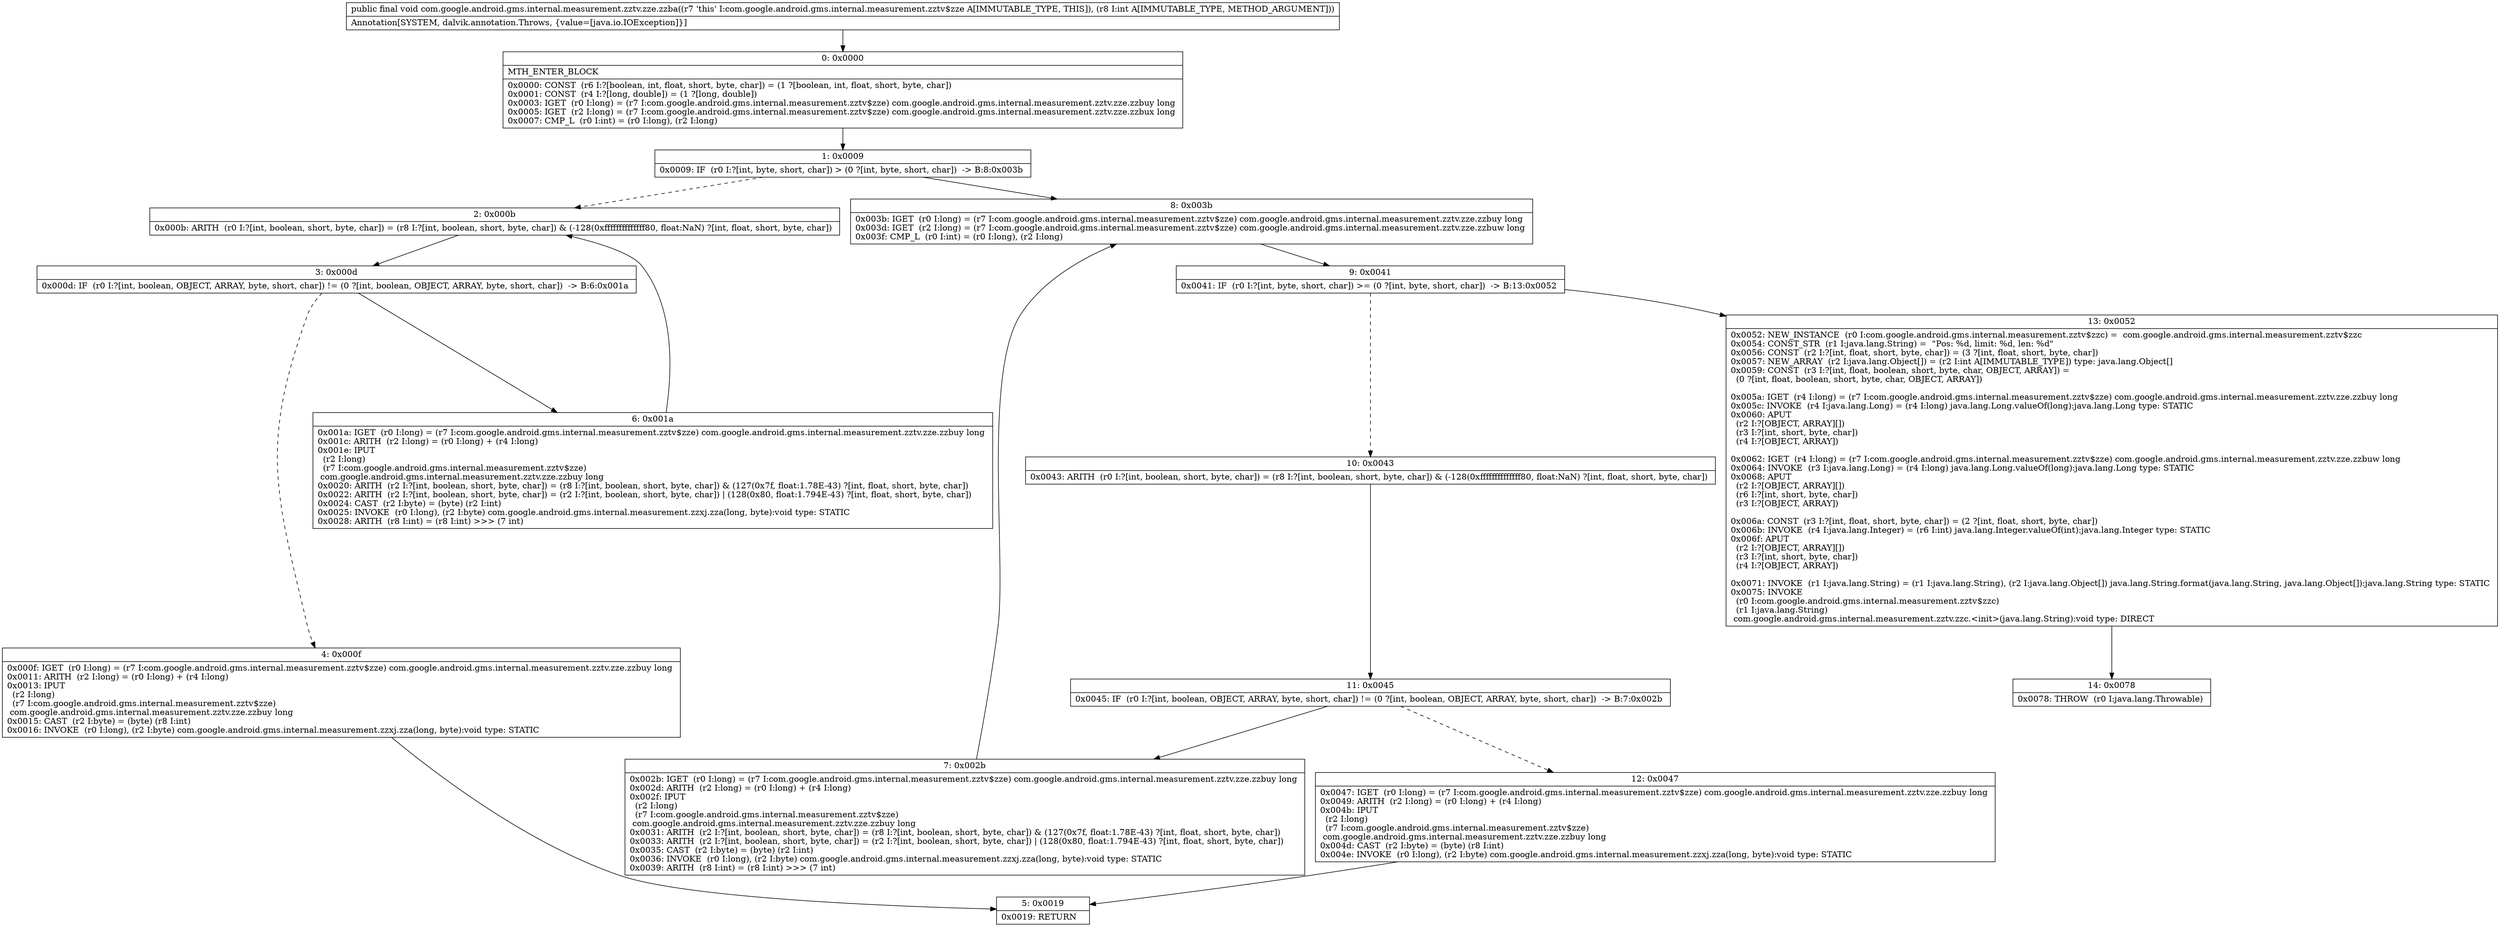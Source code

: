 digraph "CFG forcom.google.android.gms.internal.measurement.zztv.zze.zzba(I)V" {
Node_0 [shape=record,label="{0\:\ 0x0000|MTH_ENTER_BLOCK\l|0x0000: CONST  (r6 I:?[boolean, int, float, short, byte, char]) = (1 ?[boolean, int, float, short, byte, char]) \l0x0001: CONST  (r4 I:?[long, double]) = (1 ?[long, double]) \l0x0003: IGET  (r0 I:long) = (r7 I:com.google.android.gms.internal.measurement.zztv$zze) com.google.android.gms.internal.measurement.zztv.zze.zzbuy long \l0x0005: IGET  (r2 I:long) = (r7 I:com.google.android.gms.internal.measurement.zztv$zze) com.google.android.gms.internal.measurement.zztv.zze.zzbux long \l0x0007: CMP_L  (r0 I:int) = (r0 I:long), (r2 I:long) \l}"];
Node_1 [shape=record,label="{1\:\ 0x0009|0x0009: IF  (r0 I:?[int, byte, short, char]) \> (0 ?[int, byte, short, char])  \-\> B:8:0x003b \l}"];
Node_2 [shape=record,label="{2\:\ 0x000b|0x000b: ARITH  (r0 I:?[int, boolean, short, byte, char]) = (r8 I:?[int, boolean, short, byte, char]) & (\-128(0xffffffffffffff80, float:NaN) ?[int, float, short, byte, char]) \l}"];
Node_3 [shape=record,label="{3\:\ 0x000d|0x000d: IF  (r0 I:?[int, boolean, OBJECT, ARRAY, byte, short, char]) != (0 ?[int, boolean, OBJECT, ARRAY, byte, short, char])  \-\> B:6:0x001a \l}"];
Node_4 [shape=record,label="{4\:\ 0x000f|0x000f: IGET  (r0 I:long) = (r7 I:com.google.android.gms.internal.measurement.zztv$zze) com.google.android.gms.internal.measurement.zztv.zze.zzbuy long \l0x0011: ARITH  (r2 I:long) = (r0 I:long) + (r4 I:long) \l0x0013: IPUT  \l  (r2 I:long)\l  (r7 I:com.google.android.gms.internal.measurement.zztv$zze)\l com.google.android.gms.internal.measurement.zztv.zze.zzbuy long \l0x0015: CAST  (r2 I:byte) = (byte) (r8 I:int) \l0x0016: INVOKE  (r0 I:long), (r2 I:byte) com.google.android.gms.internal.measurement.zzxj.zza(long, byte):void type: STATIC \l}"];
Node_5 [shape=record,label="{5\:\ 0x0019|0x0019: RETURN   \l}"];
Node_6 [shape=record,label="{6\:\ 0x001a|0x001a: IGET  (r0 I:long) = (r7 I:com.google.android.gms.internal.measurement.zztv$zze) com.google.android.gms.internal.measurement.zztv.zze.zzbuy long \l0x001c: ARITH  (r2 I:long) = (r0 I:long) + (r4 I:long) \l0x001e: IPUT  \l  (r2 I:long)\l  (r7 I:com.google.android.gms.internal.measurement.zztv$zze)\l com.google.android.gms.internal.measurement.zztv.zze.zzbuy long \l0x0020: ARITH  (r2 I:?[int, boolean, short, byte, char]) = (r8 I:?[int, boolean, short, byte, char]) & (127(0x7f, float:1.78E\-43) ?[int, float, short, byte, char]) \l0x0022: ARITH  (r2 I:?[int, boolean, short, byte, char]) = (r2 I:?[int, boolean, short, byte, char]) \| (128(0x80, float:1.794E\-43) ?[int, float, short, byte, char]) \l0x0024: CAST  (r2 I:byte) = (byte) (r2 I:int) \l0x0025: INVOKE  (r0 I:long), (r2 I:byte) com.google.android.gms.internal.measurement.zzxj.zza(long, byte):void type: STATIC \l0x0028: ARITH  (r8 I:int) = (r8 I:int) \>\>\> (7 int) \l}"];
Node_7 [shape=record,label="{7\:\ 0x002b|0x002b: IGET  (r0 I:long) = (r7 I:com.google.android.gms.internal.measurement.zztv$zze) com.google.android.gms.internal.measurement.zztv.zze.zzbuy long \l0x002d: ARITH  (r2 I:long) = (r0 I:long) + (r4 I:long) \l0x002f: IPUT  \l  (r2 I:long)\l  (r7 I:com.google.android.gms.internal.measurement.zztv$zze)\l com.google.android.gms.internal.measurement.zztv.zze.zzbuy long \l0x0031: ARITH  (r2 I:?[int, boolean, short, byte, char]) = (r8 I:?[int, boolean, short, byte, char]) & (127(0x7f, float:1.78E\-43) ?[int, float, short, byte, char]) \l0x0033: ARITH  (r2 I:?[int, boolean, short, byte, char]) = (r2 I:?[int, boolean, short, byte, char]) \| (128(0x80, float:1.794E\-43) ?[int, float, short, byte, char]) \l0x0035: CAST  (r2 I:byte) = (byte) (r2 I:int) \l0x0036: INVOKE  (r0 I:long), (r2 I:byte) com.google.android.gms.internal.measurement.zzxj.zza(long, byte):void type: STATIC \l0x0039: ARITH  (r8 I:int) = (r8 I:int) \>\>\> (7 int) \l}"];
Node_8 [shape=record,label="{8\:\ 0x003b|0x003b: IGET  (r0 I:long) = (r7 I:com.google.android.gms.internal.measurement.zztv$zze) com.google.android.gms.internal.measurement.zztv.zze.zzbuy long \l0x003d: IGET  (r2 I:long) = (r7 I:com.google.android.gms.internal.measurement.zztv$zze) com.google.android.gms.internal.measurement.zztv.zze.zzbuw long \l0x003f: CMP_L  (r0 I:int) = (r0 I:long), (r2 I:long) \l}"];
Node_9 [shape=record,label="{9\:\ 0x0041|0x0041: IF  (r0 I:?[int, byte, short, char]) \>= (0 ?[int, byte, short, char])  \-\> B:13:0x0052 \l}"];
Node_10 [shape=record,label="{10\:\ 0x0043|0x0043: ARITH  (r0 I:?[int, boolean, short, byte, char]) = (r8 I:?[int, boolean, short, byte, char]) & (\-128(0xffffffffffffff80, float:NaN) ?[int, float, short, byte, char]) \l}"];
Node_11 [shape=record,label="{11\:\ 0x0045|0x0045: IF  (r0 I:?[int, boolean, OBJECT, ARRAY, byte, short, char]) != (0 ?[int, boolean, OBJECT, ARRAY, byte, short, char])  \-\> B:7:0x002b \l}"];
Node_12 [shape=record,label="{12\:\ 0x0047|0x0047: IGET  (r0 I:long) = (r7 I:com.google.android.gms.internal.measurement.zztv$zze) com.google.android.gms.internal.measurement.zztv.zze.zzbuy long \l0x0049: ARITH  (r2 I:long) = (r0 I:long) + (r4 I:long) \l0x004b: IPUT  \l  (r2 I:long)\l  (r7 I:com.google.android.gms.internal.measurement.zztv$zze)\l com.google.android.gms.internal.measurement.zztv.zze.zzbuy long \l0x004d: CAST  (r2 I:byte) = (byte) (r8 I:int) \l0x004e: INVOKE  (r0 I:long), (r2 I:byte) com.google.android.gms.internal.measurement.zzxj.zza(long, byte):void type: STATIC \l}"];
Node_13 [shape=record,label="{13\:\ 0x0052|0x0052: NEW_INSTANCE  (r0 I:com.google.android.gms.internal.measurement.zztv$zzc) =  com.google.android.gms.internal.measurement.zztv$zzc \l0x0054: CONST_STR  (r1 I:java.lang.String) =  \"Pos: %d, limit: %d, len: %d\" \l0x0056: CONST  (r2 I:?[int, float, short, byte, char]) = (3 ?[int, float, short, byte, char]) \l0x0057: NEW_ARRAY  (r2 I:java.lang.Object[]) = (r2 I:int A[IMMUTABLE_TYPE]) type: java.lang.Object[] \l0x0059: CONST  (r3 I:?[int, float, boolean, short, byte, char, OBJECT, ARRAY]) = \l  (0 ?[int, float, boolean, short, byte, char, OBJECT, ARRAY])\l \l0x005a: IGET  (r4 I:long) = (r7 I:com.google.android.gms.internal.measurement.zztv$zze) com.google.android.gms.internal.measurement.zztv.zze.zzbuy long \l0x005c: INVOKE  (r4 I:java.lang.Long) = (r4 I:long) java.lang.Long.valueOf(long):java.lang.Long type: STATIC \l0x0060: APUT  \l  (r2 I:?[OBJECT, ARRAY][])\l  (r3 I:?[int, short, byte, char])\l  (r4 I:?[OBJECT, ARRAY])\l \l0x0062: IGET  (r4 I:long) = (r7 I:com.google.android.gms.internal.measurement.zztv$zze) com.google.android.gms.internal.measurement.zztv.zze.zzbuw long \l0x0064: INVOKE  (r3 I:java.lang.Long) = (r4 I:long) java.lang.Long.valueOf(long):java.lang.Long type: STATIC \l0x0068: APUT  \l  (r2 I:?[OBJECT, ARRAY][])\l  (r6 I:?[int, short, byte, char])\l  (r3 I:?[OBJECT, ARRAY])\l \l0x006a: CONST  (r3 I:?[int, float, short, byte, char]) = (2 ?[int, float, short, byte, char]) \l0x006b: INVOKE  (r4 I:java.lang.Integer) = (r6 I:int) java.lang.Integer.valueOf(int):java.lang.Integer type: STATIC \l0x006f: APUT  \l  (r2 I:?[OBJECT, ARRAY][])\l  (r3 I:?[int, short, byte, char])\l  (r4 I:?[OBJECT, ARRAY])\l \l0x0071: INVOKE  (r1 I:java.lang.String) = (r1 I:java.lang.String), (r2 I:java.lang.Object[]) java.lang.String.format(java.lang.String, java.lang.Object[]):java.lang.String type: STATIC \l0x0075: INVOKE  \l  (r0 I:com.google.android.gms.internal.measurement.zztv$zzc)\l  (r1 I:java.lang.String)\l com.google.android.gms.internal.measurement.zztv.zzc.\<init\>(java.lang.String):void type: DIRECT \l}"];
Node_14 [shape=record,label="{14\:\ 0x0078|0x0078: THROW  (r0 I:java.lang.Throwable) \l}"];
MethodNode[shape=record,label="{public final void com.google.android.gms.internal.measurement.zztv.zze.zzba((r7 'this' I:com.google.android.gms.internal.measurement.zztv$zze A[IMMUTABLE_TYPE, THIS]), (r8 I:int A[IMMUTABLE_TYPE, METHOD_ARGUMENT]))  | Annotation[SYSTEM, dalvik.annotation.Throws, \{value=[java.io.IOException]\}]\l}"];
MethodNode -> Node_0;
Node_0 -> Node_1;
Node_1 -> Node_2[style=dashed];
Node_1 -> Node_8;
Node_2 -> Node_3;
Node_3 -> Node_4[style=dashed];
Node_3 -> Node_6;
Node_4 -> Node_5;
Node_6 -> Node_2;
Node_7 -> Node_8;
Node_8 -> Node_9;
Node_9 -> Node_10[style=dashed];
Node_9 -> Node_13;
Node_10 -> Node_11;
Node_11 -> Node_7;
Node_11 -> Node_12[style=dashed];
Node_12 -> Node_5;
Node_13 -> Node_14;
}

